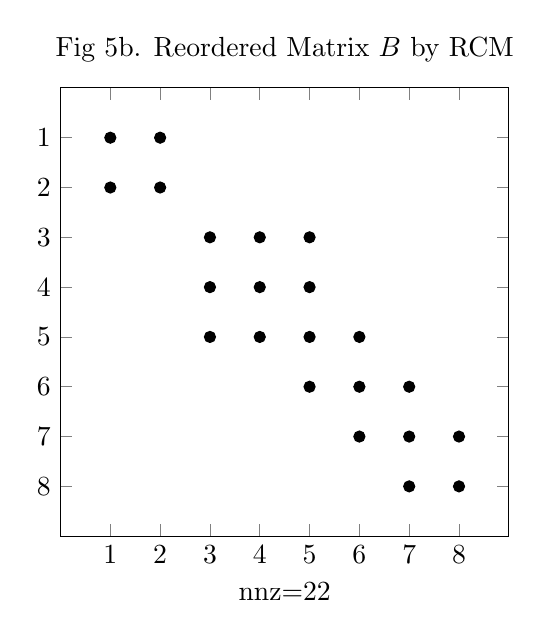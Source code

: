 \begin{tikzpicture}
    \begin{axis}
        [   unit vector ratio* = 1 1 1
        ,   y dir = reverse
        ,   xmin = 0
        ,   ymin = 0
        ,   xmax = 9
        ,   ymax = 9
        ,   xlabel = {nnz=22}
        ,   xtick = {1,2,3,4,5,6,7,8}
        ,   ytick = {1,2,3,4,5,6,7,8}
        ,   title = {Fig 5b. Reordered Matrix $B$ by RCM}
        ]
        \addplot[only marks] coordinates
        {   (1,1)(1,2)
            (2,1)(2,2)
            (3,3)(3,4)(3,5)
            (4,3)(4,4)(4,5)
            (5,3)(5,4)(5,5)(5,6)
            (6,5)(6,6)(6,7)
            (7,6)(7,7)(7,8)
            (8,7)(8,8)
        };
    \end{axis}
\end{tikzpicture}
